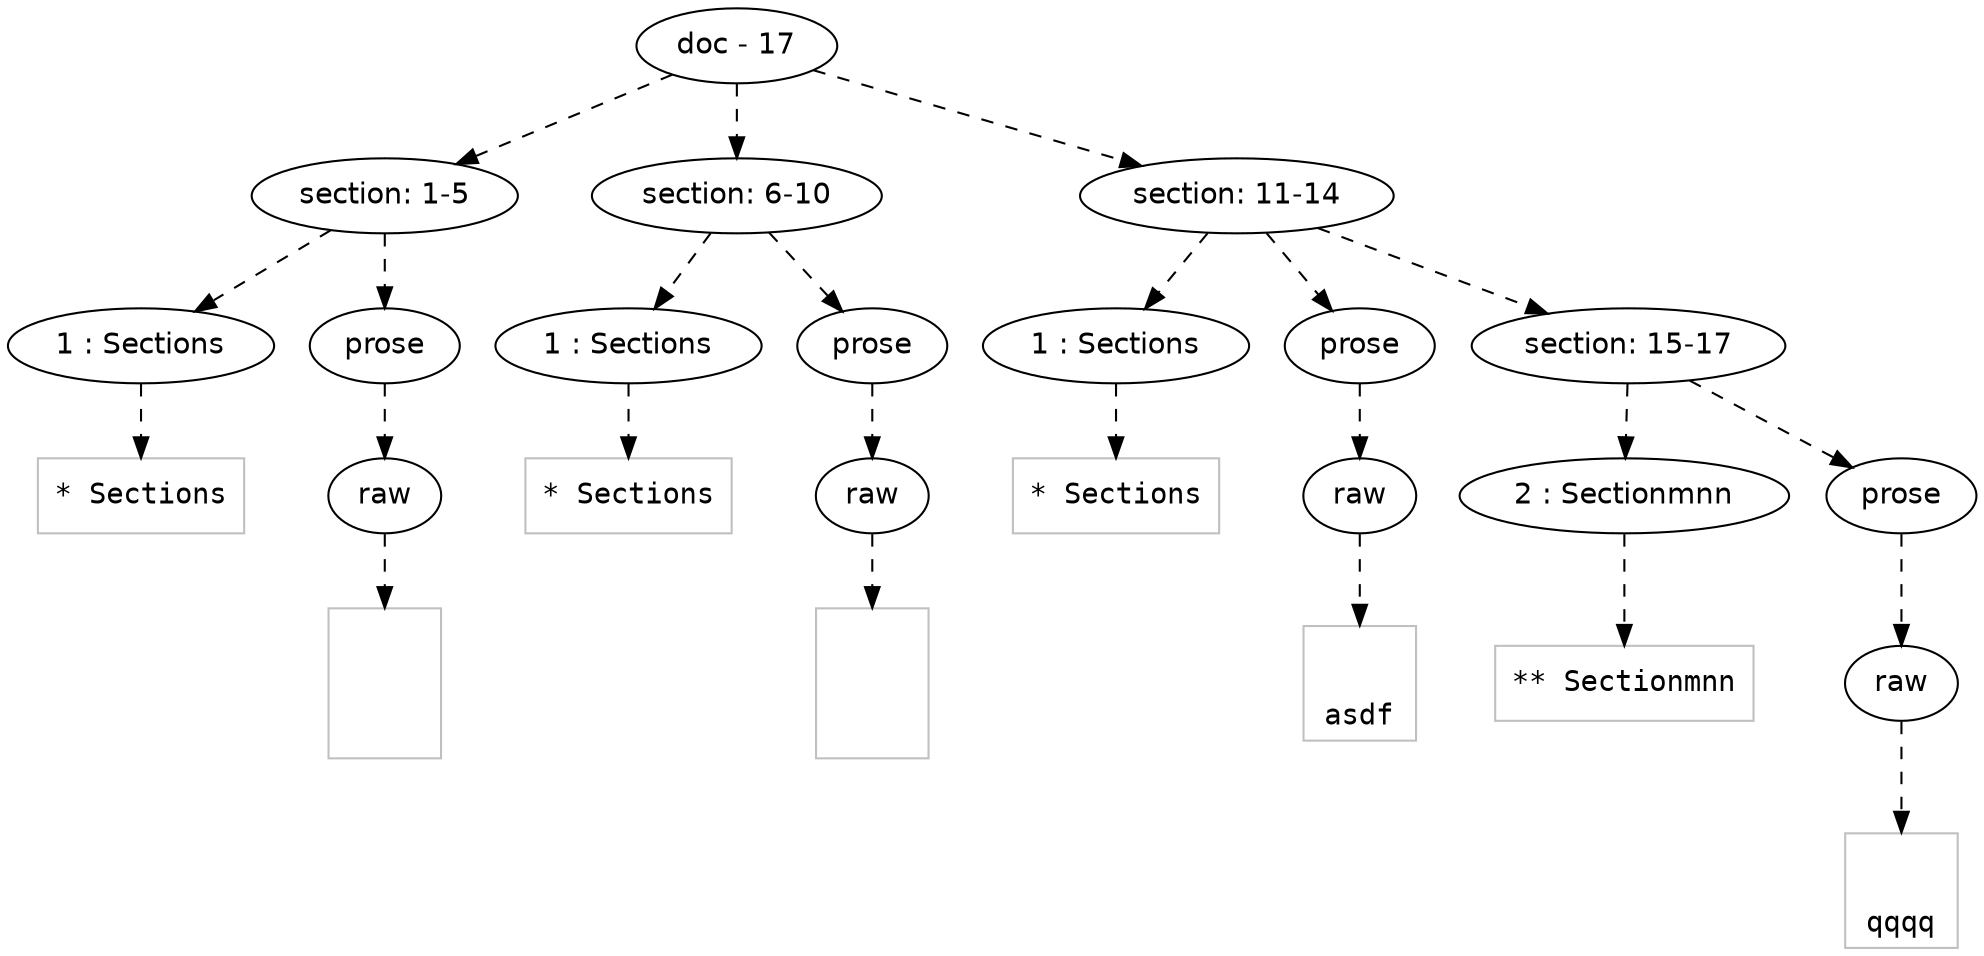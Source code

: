 digraph hierarchy {

node [fontname=Helvetica]
edge [style=dashed]

doc_0 [label="doc - 17"]


doc_0 -> { section_1 section_2 section_3}
{rank=same; section_1 section_2 section_3}

section_1 [label="section: 1-5"]

section_2 [label="section: 6-10"]

section_3 [label="section: 11-14"]


section_1 -> { header_4 prose_5}
{rank=same; header_4 prose_5}

header_4 [label="1 : Sections"]

prose_5 [label="prose"]


header_4 -> leaf_6
leaf_6  [color=Gray,shape=rectangle,fontname=Inconsolata,label="* Sections"]
prose_5 -> { raw_7}
{rank=same; raw_7}

raw_7 [label="raw"]


raw_7 -> leaf_8
leaf_8  [color=Gray,shape=rectangle,fontname=Inconsolata,label="



"]
section_2 -> { header_9 prose_10}
{rank=same; header_9 prose_10}

header_9 [label="1 : Sections"]

prose_10 [label="prose"]


header_9 -> leaf_11
leaf_11  [color=Gray,shape=rectangle,fontname=Inconsolata,label="* Sections"]
prose_10 -> { raw_12}
{rank=same; raw_12}

raw_12 [label="raw"]


raw_12 -> leaf_13
leaf_13  [color=Gray,shape=rectangle,fontname=Inconsolata,label="



"]
section_3 -> { header_14 prose_15 section_16}
{rank=same; header_14 prose_15 section_16}

header_14 [label="1 : Sections"]

prose_15 [label="prose"]

section_16 [label="section: 15-17"]


header_14 -> leaf_17
leaf_17  [color=Gray,shape=rectangle,fontname=Inconsolata,label="* Sections"]
prose_15 -> { raw_18}
{rank=same; raw_18}

raw_18 [label="raw"]


raw_18 -> leaf_19
leaf_19  [color=Gray,shape=rectangle,fontname=Inconsolata,label="

asdf
"]
section_16 -> { header_20 prose_21}
{rank=same; header_20 prose_21}

header_20 [label="2 : Sectionmnn"]

prose_21 [label="prose"]


header_20 -> leaf_22
leaf_22  [color=Gray,shape=rectangle,fontname=Inconsolata,label="** Sectionmnn"]
prose_21 -> { raw_23}
{rank=same; raw_23}

raw_23 [label="raw"]


raw_23 -> leaf_24
leaf_24  [color=Gray,shape=rectangle,fontname=Inconsolata,label="

qqqq"]

}
